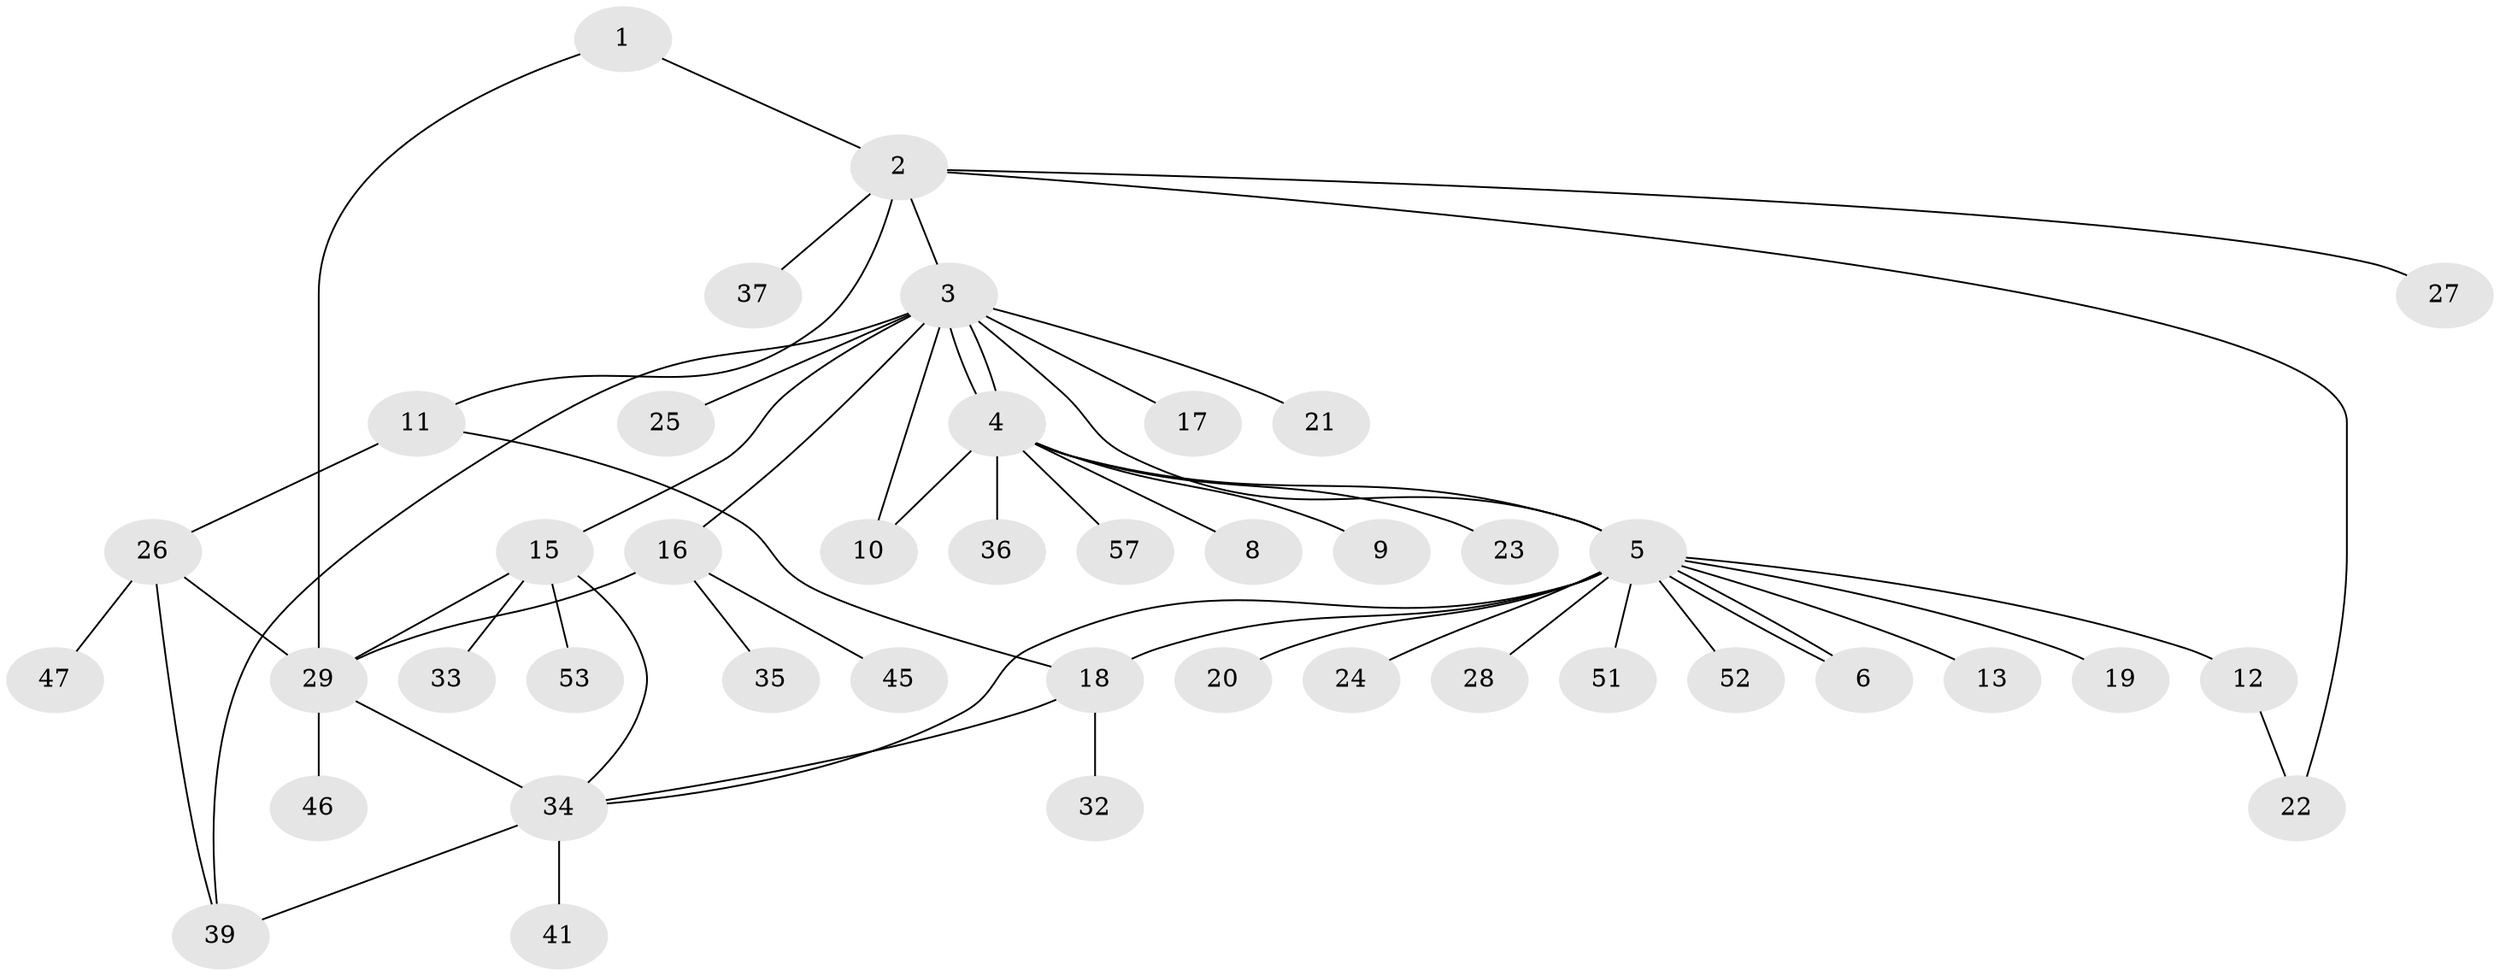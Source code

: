 // original degree distribution, {2: 0.1864406779661017, 7: 0.01694915254237288, 12: 0.01694915254237288, 10: 0.01694915254237288, 15: 0.01694915254237288, 1: 0.5423728813559322, 4: 0.0847457627118644, 3: 0.06779661016949153, 5: 0.03389830508474576, 8: 0.01694915254237288}
// Generated by graph-tools (version 1.1) at 2025/11/02/27/25 16:11:12]
// undirected, 42 vertices, 55 edges
graph export_dot {
graph [start="1"]
  node [color=gray90,style=filled];
  1;
  2 [super="+30"];
  3 [super="+14"];
  4 [super="+50"];
  5 [super="+7"];
  6;
  8;
  9 [super="+49"];
  10 [super="+58"];
  11 [super="+54"];
  12 [super="+42"];
  13;
  15 [super="+31"];
  16;
  17;
  18 [super="+55"];
  19;
  20;
  21;
  22 [super="+44"];
  23;
  24;
  25;
  26 [super="+40"];
  27 [super="+38"];
  28 [super="+59"];
  29 [super="+48"];
  32;
  33;
  34 [super="+43"];
  35;
  36;
  37;
  39 [super="+56"];
  41;
  45;
  46;
  47;
  51;
  52;
  53;
  57;
  1 -- 2;
  1 -- 29;
  2 -- 3;
  2 -- 11;
  2 -- 27;
  2 -- 37;
  2 -- 22;
  3 -- 4;
  3 -- 4;
  3 -- 5;
  3 -- 15;
  3 -- 16;
  3 -- 17;
  3 -- 21;
  3 -- 25;
  3 -- 39;
  3 -- 10;
  4 -- 8;
  4 -- 9;
  4 -- 10 [weight=2];
  4 -- 23;
  4 -- 36;
  4 -- 57;
  4 -- 5;
  5 -- 6;
  5 -- 6;
  5 -- 12;
  5 -- 13;
  5 -- 19;
  5 -- 20;
  5 -- 24;
  5 -- 28;
  5 -- 34;
  5 -- 51;
  5 -- 52;
  5 -- 18;
  11 -- 18;
  11 -- 26;
  12 -- 22;
  15 -- 29;
  15 -- 53;
  15 -- 33;
  15 -- 34;
  16 -- 29;
  16 -- 35;
  16 -- 45;
  18 -- 32;
  18 -- 34;
  26 -- 39;
  26 -- 47;
  26 -- 29;
  29 -- 34 [weight=2];
  29 -- 46;
  34 -- 39;
  34 -- 41;
}
